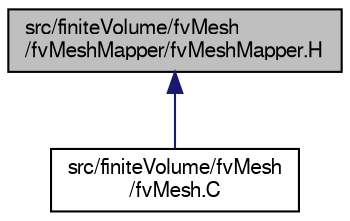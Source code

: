 digraph "src/finiteVolume/fvMesh/fvMeshMapper/fvMeshMapper.H"
{
  bgcolor="transparent";
  edge [fontname="FreeSans",fontsize="10",labelfontname="FreeSans",labelfontsize="10"];
  node [fontname="FreeSans",fontsize="10",shape=record];
  Node278 [label="src/finiteVolume/fvMesh\l/fvMeshMapper/fvMeshMapper.H",height=0.2,width=0.4,color="black", fillcolor="grey75", style="filled", fontcolor="black"];
  Node278 -> Node279 [dir="back",color="midnightblue",fontsize="10",style="solid",fontname="FreeSans"];
  Node279 [label="src/finiteVolume/fvMesh\l/fvMesh.C",height=0.2,width=0.4,color="black",URL="$a03530.html"];
}
